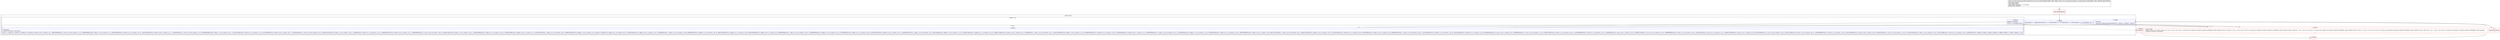 digraph "CFG formain.MD5.calcMD5(Ljava\/lang\/String;)Ljava\/lang\/String;" {
subgraph cluster_Region_2068557025 {
label = "R(3:1|(1:4)|7)";
node [shape=record,color=blue];
Node_1 [shape=record,label="{1\:\ 0x0000|lint[] int[] r21 = str2blks_MD5(r23)lint r4 = 1732584193lint r5 = \-271733879lint r6 = \-1732584194lint r7 = 271733878lint r16 = 0l}"];
subgraph cluster_LoopRegion_1605793295 {
label = "LOOP:0: (1:4)";
node [shape=record,color=blue];
Node_3 [shape=record,label="{3\:\ 0x0019|ADDED_TO_REGION\l|lif (r16 \< r21.length) goto L7l}"];
subgraph cluster_Region_692898041 {
label = "R(1:4)";
node [shape=record,color=blue];
Node_4 [shape=record,label="{4\:\ 0x0051|LOOP_END\lLOOP:0: B:2:0x0012\-\>B:4:0x0051\l|lint r17 = r4lint r18 = r5lint r19 = r6lint r20 = r7lint int r4 = ff(r4, r5, r6, r7, r21[r16 + 0], 7, \-680876936)lint int r7 = ff(r7, r4, r5, r6, r21[r16 + 1], 12, \-389564586)lint int r6 = ff(r6, r7, r4, r5, r21[r16 + 2], 17, 606105819)lint int r5 = ff(r5, r6, r7, r4, r21[r16 + 3], 22, \-1044525330)lint int r4 = ff(r4, r5, r6, r7, r21[r16 + 4], 7, \-176418897)lint int r7 = ff(r7, r4, r5, r6, r21[r16 + 5], 12, 1200080426)lint int r6 = ff(r6, r7, r4, r5, r21[r16 + 6], 17, \-1473231341)lint int r5 = ff(r5, r6, r7, r4, r21[r16 + 7], 22, \-45705983)lint int r4 = ff(r4, r5, r6, r7, r21[r16 + 8], 7, 1770035416)lint int r7 = ff(r7, r4, r5, r6, r21[r16 + 9], 12, \-1958414417)lint int r6 = ff(r6, r7, r4, r5, r21[r16 + 10], 17, \-42063)lint int r5 = ff(r5, r6, r7, r4, r21[r16 + 11], 22, \-1990404162)lint int r4 = ff(r4, r5, r6, r7, r21[r16 + 12], 7, 1804603682)lint int r7 = ff(r7, r4, r5, r6, r21[r16 + 13], 12, \-40341101)lint int r6 = ff(r6, r7, r4, r5, r21[r16 + 14], 17, \-1502002290)lint int r5 = ff(r5, r6, r7, r4, r21[r16 + 15], 22, 1236535329)lint int r4 = gg(r4, r5, r6, r7, r21[r16 + 1], 5, \-165796510)lint int r7 = gg(r7, r4, r5, r6, r21[r16 + 6], 9, \-1069501632)lint int r6 = gg(r6, r7, r4, r5, r21[r16 + 11], 14, 643717713)lint int r5 = gg(r5, r6, r7, r4, r21[r16 + 0], 20, \-373897302)lint int r4 = gg(r4, r5, r6, r7, r21[r16 + 5], 5, \-701558691)lint int r7 = gg(r7, r4, r5, r6, r21[r16 + 10], 9, 38016083)lint int r6 = gg(r6, r7, r4, r5, r21[r16 + 15], 14, \-660478335)lint int r5 = gg(r5, r6, r7, r4, r21[r16 + 4], 20, \-405537848)lint int r4 = gg(r4, r5, r6, r7, r21[r16 + 9], 5, 568446438)lint int r7 = gg(r7, r4, r5, r6, r21[r16 + 14], 9, \-1019803690)lint int r6 = gg(r6, r7, r4, r5, r21[r16 + 3], 14, \-187363961)lint int r5 = gg(r5, r6, r7, r4, r21[r16 + 8], 20, 1163531501)lint int r4 = gg(r4, r5, r6, r7, r21[r16 + 13], 5, \-1444681467)lint int r7 = gg(r7, r4, r5, r6, r21[r16 + 2], 9, \-51403784)lint int r6 = gg(r6, r7, r4, r5, r21[r16 + 7], 14, 1735328473)lint int r5 = gg(r5, r6, r7, r4, r21[r16 + 12], 20, \-1926607734)lint int r4 = hh(r4, r5, r6, r7, r21[r16 + 5], 4, \-378558)lint int r7 = hh(r7, r4, r5, r6, r21[r16 + 8], 11, \-2022574463)lint int r6 = hh(r6, r7, r4, r5, r21[r16 + 11], 16, 1839030562)lint int r5 = hh(r5, r6, r7, r4, r21[r16 + 14], 23, \-35309556)lint int r4 = hh(r4, r5, r6, r7, r21[r16 + 1], 4, \-1530992060)lint int r7 = hh(r7, r4, r5, r6, r21[r16 + 4], 11, 1272893353)lint int r6 = hh(r6, r7, r4, r5, r21[r16 + 7], 16, \-155497632)lint int r5 = hh(r5, r6, r7, r4, r21[r16 + 10], 23, \-1094730640)lint int r4 = hh(r4, r5, r6, r7, r21[r16 + 13], 4, 681279174)lint int r7 = hh(r7, r4, r5, r6, r21[r16 + 0], 11, \-358537222)lint int r6 = hh(r6, r7, r4, r5, r21[r16 + 3], 16, \-722521979)lint int r5 = hh(r5, r6, r7, r4, r21[r16 + 6], 23, 76029189)lint int r4 = hh(r4, r5, r6, r7, r21[r16 + 9], 4, \-640364487)lint int r7 = hh(r7, r4, r5, r6, r21[r16 + 12], 11, \-421815835)lint int r6 = hh(r6, r7, r4, r5, r21[r16 + 15], 16, 530742520)lint int r5 = hh(r5, r6, r7, r4, r21[r16 + 2], 23, \-995338651)lint int r4 = ii(r4, r5, r6, r7, r21[r16 + 0], 6, \-198630844)lint int r7 = ii(r7, r4, r5, r6, r21[r16 + 7], 10, 1126891415)lint int r6 = ii(r6, r7, r4, r5, r21[r16 + 14], 15, \-1416354905)lint int r5 = ii(r5, r6, r7, r4, r21[r16 + 5], 21, \-57434055)lint int r4 = ii(r4, r5, r6, r7, r21[r16 + 12], 6, 1700485571)lint int r7 = ii(r7, r4, r5, r6, r21[r16 + 3], 10, \-1894986606)lint int r6 = ii(r6, r7, r4, r5, r21[r16 + 10], 15, \-1051523)lint int r5 = ii(r5, r6, r7, r4, r21[r16 + 1], 21, \-2054922799)lint int r4 = ii(r4, r5, r6, r7, r21[r16 + 8], 6, 1873313359)lint int r7 = ii(r7, r4, r5, r6, r21[r16 + 15], 10, \-30611744)lint int r6 = ii(r6, r7, r4, r5, r21[r16 + 6], 15, \-1560198380)lint int r5 = ii(r5, r6, r7, r4, r21[r16 + 13], 21, 1309151649)lint int r4 = ii(r4, r5, r6, r7, r21[r16 + 4], 6, \-145523070)lint int r7 = ii(r7, r4, r5, r6, r21[r16 + 11], 10, \-1120210379)lint int r6 = ii(r6, r7, r4, r5, r21[r16 + 2], 15, 718787259)lint int r5 = ii(r5, r6, r7, r4, r21[r16 + 9], 21, \-343485551)lint r4 = add(r4, r17)lint r5 = add(r5, r18)lint r6 = add(r6, r19)lint r7 = add(r7, r20)lr16 += 16l}"];
}
}
Node_7 [shape=record,label="{7\:\ 0x0050|RETURN\l|lreturn java.lang.String.valueOf(rhex(r4)) + rhex(r5) + rhex(r6) + rhex(r7)l}"];
}
Node_0 [shape=record,color=red,label="{0\:\ ?|MTH_ENTER_BLOCK\l|l}"];
Node_2 [shape=record,color=red,label="{2\:\ 0x0012|LOOP_START\lPHI: r4 r5 r6 r7 r16l  0x0012: PHI (r4v1 'a' int) = (r4v0 'a' int), (r4v23 'a' int) binds: [B:1:0x0000, B:4:0x0051] A[DONT_GENERATE, DONT_INLINE]l  0x0012: PHI (r5v1 'b' int) = (r5v0 'b' int), (r5v18 'b' int) binds: [B:1:0x0000, B:4:0x0051] A[DONT_GENERATE, DONT_INLINE]l  0x0012: PHI (r6v1 'c' int) = (r6v0 'c' int), (r6v18 'c' int) binds: [B:1:0x0000, B:4:0x0051] A[DONT_GENERATE, DONT_INLINE]l  0x0012: PHI (r7v1 'd' int) = (r7v0 'd' int), (r7v18 'd' int) binds: [B:1:0x0000, B:4:0x0051] A[DONT_GENERATE, DONT_INLINE]l  0x0012: PHI (r16v1 'i' int) = (r16v0 'i' int), (r16v2 'i' int) binds: [B:1:0x0000, B:4:0x0051] A[DONT_GENERATE, DONT_INLINE]\lLOOP:0: B:2:0x0012\-\>B:4:0x0051\l|l}"];
Node_5 [shape=record,color=red,label="{5\:\ 0x001b|SYNTHETIC\l|l}"];
Node_6 [shape=record,color=red,label="{6\:\ 0x001b|l}"];
Node_8 [shape=record,color=red,label="{8\:\ ?|MTH_EXIT_BLOCK\l|l}"];
MethodNode[shape=record,label="{public java.lang.String main.MD5.calcMD5((r22v0 'this' main.MD5 A[IMMUTABLE_TYPE, THIS]), (r23v0 'str' java.lang.String A[D('str' java.lang.String), IMMUTABLE_TYPE, METHOD_ARGUMENT]))  | USE_LINES_HINTS\lTYPE_VARS: EMPTY\lBACK_EDGE: B:4:0x0051 \-\> B:2:0x0012\lINLINE_NOT_NEEDED\l}"];
MethodNode -> Node_0;
Node_1 -> Node_2;
Node_3 -> Node_4;
Node_3 -> Node_5[style=dashed];
Node_4 -> Node_2;
Node_7 -> Node_8;
Node_0 -> Node_1;
Node_2 -> Node_3;
Node_5 -> Node_6;
Node_6 -> Node_7;
}

